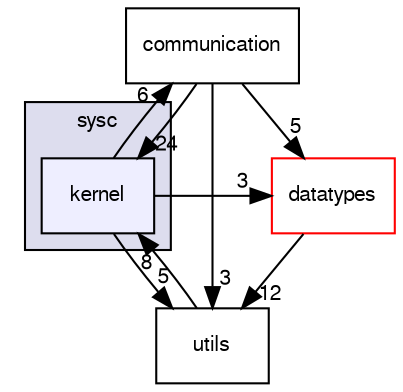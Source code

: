 digraph "sysc/kernel" {
  compound=true
  node [ fontsize="10", fontname="FreeSans"];
  edge [ labelfontsize="10", labelfontname="FreeSans"];
  subgraph clusterdir_b3fe251d03f02f270a00ddc1eaee8ac2 {
    graph [ bgcolor="#ddddee", pencolor="black", label="sysc" fontname="FreeSans", fontsize="10", URL="dir_b3fe251d03f02f270a00ddc1eaee8ac2.html"]
  dir_b4b56023568c35e5a49172d00a6c7a39 [shape=box, label="kernel", style="filled", fillcolor="#eeeeff", pencolor="black", URL="dir_b4b56023568c35e5a49172d00a6c7a39.html"];
  }
  dir_1f5acf9294170349f6e9bfe447c29bee [shape=box label="communication" URL="dir_1f5acf9294170349f6e9bfe447c29bee.html"];
  dir_abe2d21ecb619c40140cdc0b9ea59ef5 [shape=box label="utils" URL="dir_abe2d21ecb619c40140cdc0b9ea59ef5.html"];
  dir_5e69c086e82be690ab2b0365646e74e7 [shape=box label="datatypes" fillcolor="white" style="filled" color="red" URL="dir_5e69c086e82be690ab2b0365646e74e7.html"];
  dir_b4b56023568c35e5a49172d00a6c7a39->dir_1f5acf9294170349f6e9bfe447c29bee [headlabel="6", labeldistance=1.5 headhref="dir_000007_000001.html"];
  dir_b4b56023568c35e5a49172d00a6c7a39->dir_abe2d21ecb619c40140cdc0b9ea59ef5 [headlabel="5", labeldistance=1.5 headhref="dir_000007_000009.html"];
  dir_b4b56023568c35e5a49172d00a6c7a39->dir_5e69c086e82be690ab2b0365646e74e7 [headlabel="3", labeldistance=1.5 headhref="dir_000007_000002.html"];
  dir_1f5acf9294170349f6e9bfe447c29bee->dir_b4b56023568c35e5a49172d00a6c7a39 [headlabel="24", labeldistance=1.5 headhref="dir_000001_000007.html"];
  dir_1f5acf9294170349f6e9bfe447c29bee->dir_abe2d21ecb619c40140cdc0b9ea59ef5 [headlabel="3", labeldistance=1.5 headhref="dir_000001_000009.html"];
  dir_1f5acf9294170349f6e9bfe447c29bee->dir_5e69c086e82be690ab2b0365646e74e7 [headlabel="5", labeldistance=1.5 headhref="dir_000001_000002.html"];
  dir_abe2d21ecb619c40140cdc0b9ea59ef5->dir_b4b56023568c35e5a49172d00a6c7a39 [headlabel="8", labeldistance=1.5 headhref="dir_000009_000007.html"];
  dir_5e69c086e82be690ab2b0365646e74e7->dir_abe2d21ecb619c40140cdc0b9ea59ef5 [headlabel="12", labeldistance=1.5 headhref="dir_000002_000009.html"];
}
